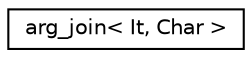 digraph "Graphical Class Hierarchy"
{
  edge [fontname="Helvetica",fontsize="10",labelfontname="Helvetica",labelfontsize="10"];
  node [fontname="Helvetica",fontsize="10",shape=record];
  rankdir="LR";
  Node1 [label="arg_join\< It, Char \>",height=0.2,width=0.4,color="black", fillcolor="white", style="filled",URL="$structarg__join.html"];
}
